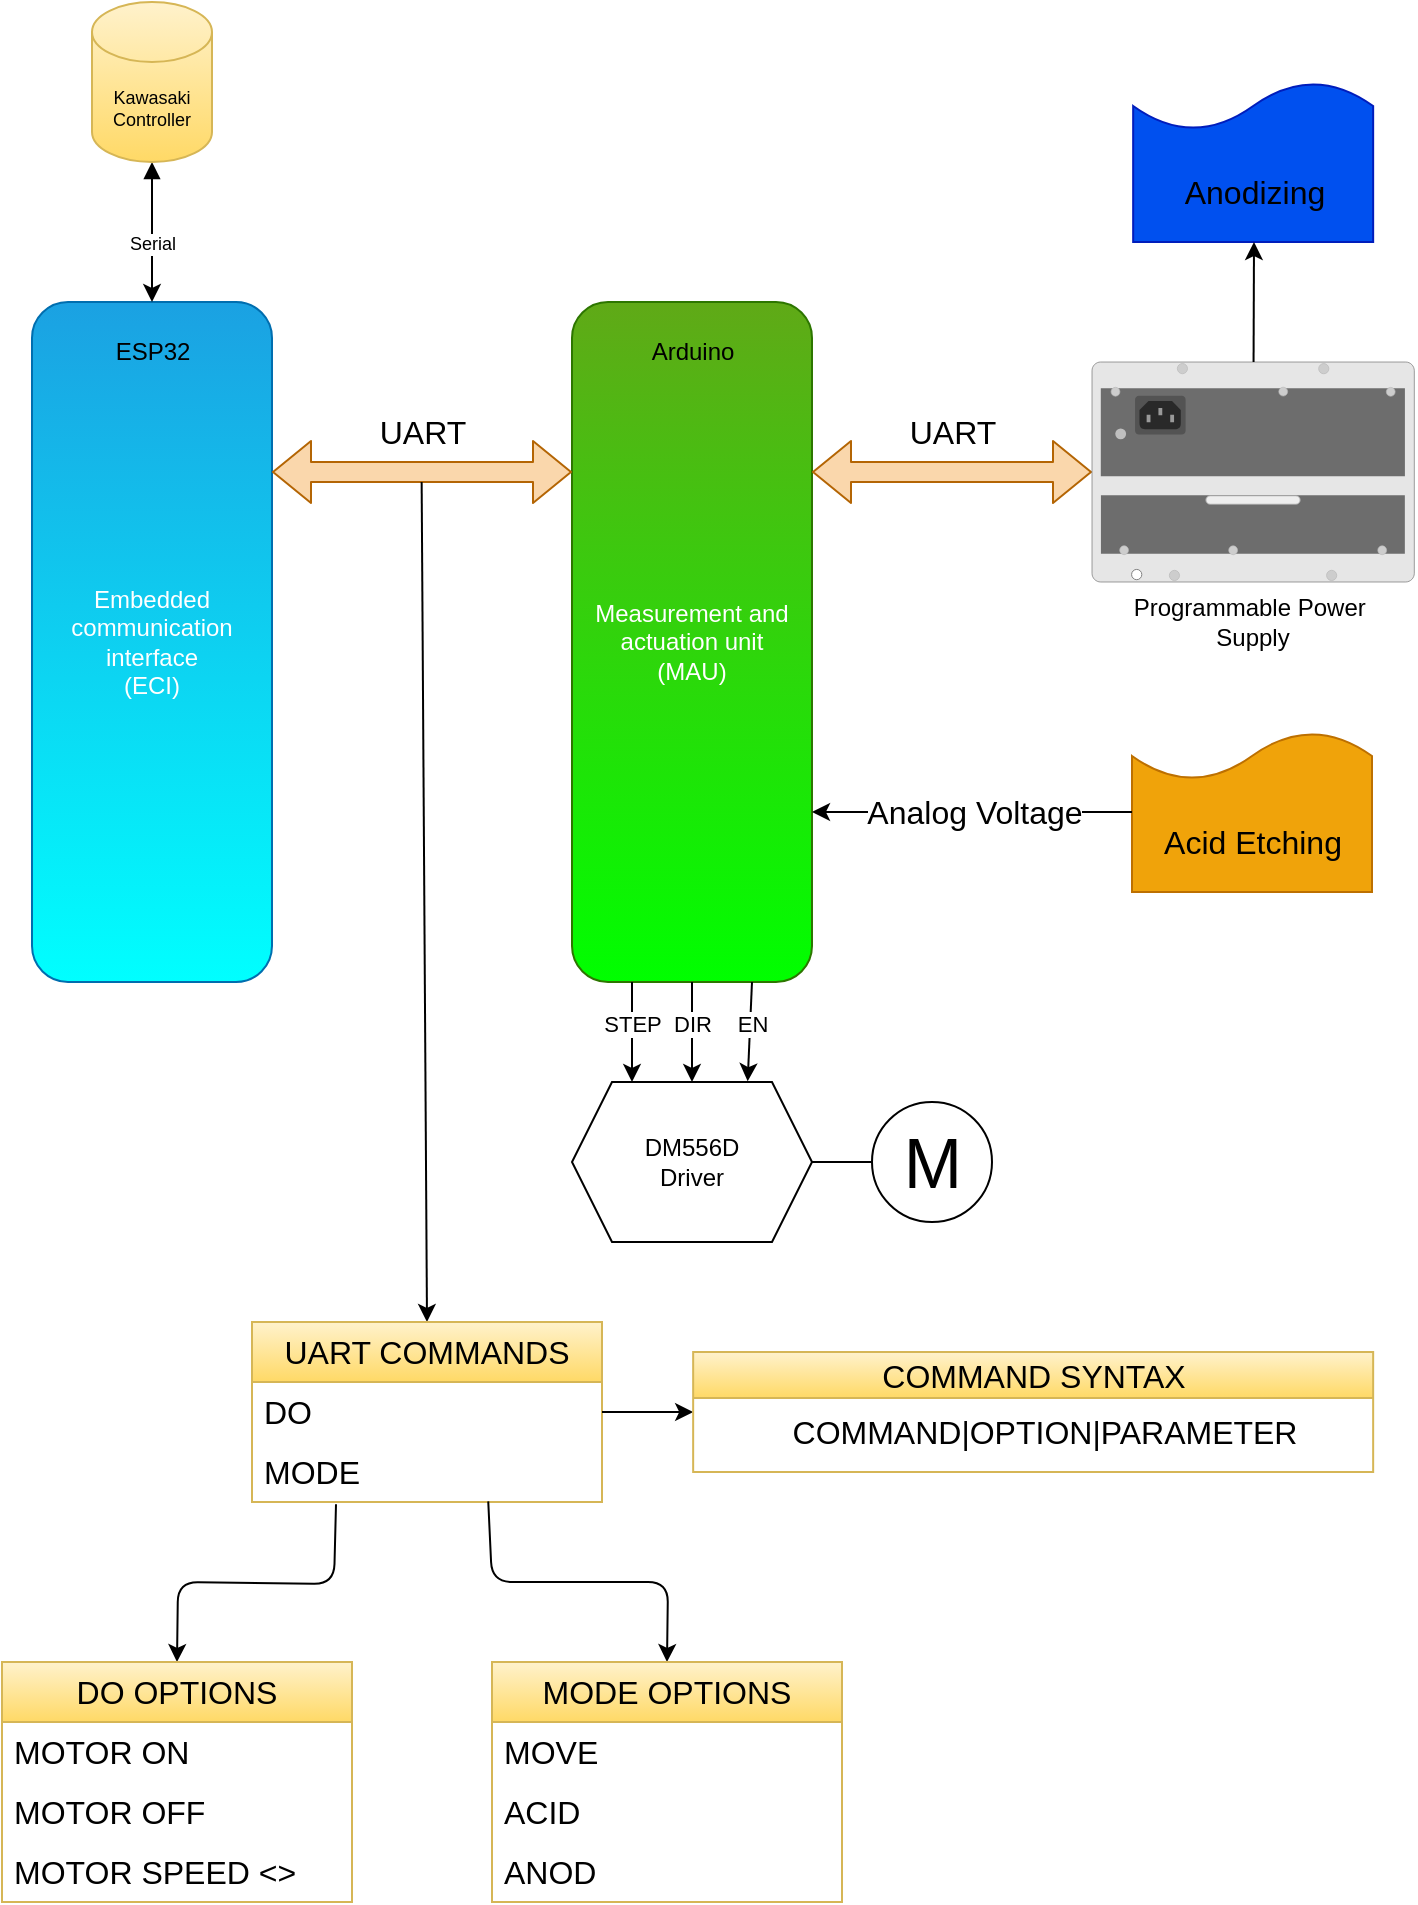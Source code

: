 <mxfile>
    <diagram id="4sxwRw-hY-lJQef8hA_G" name="Page-1">
        <mxGraphModel dx="745" dy="990" grid="1" gridSize="10" guides="1" tooltips="1" connect="1" arrows="1" fold="1" page="1" pageScale="1" pageWidth="850" pageHeight="1100" math="0" shadow="0">
            <root>
                <mxCell id="0"/>
                <mxCell id="1" parent="0"/>
                <mxCell id="6" value="" style="group;" parent="1" vertex="1" connectable="0">
                    <mxGeometry x="340" y="150" width="120" height="340" as="geometry"/>
                </mxCell>
                <mxCell id="4" value="Measurement and actuation unit&lt;br&gt;(MAU)" style="rounded=1;whiteSpace=wrap;html=1;fillColor=#60a917;fontColor=#ffffff;strokeColor=#2D7600;gradientColor=#00FF00;" parent="6" vertex="1">
                    <mxGeometry width="120" height="340" as="geometry"/>
                </mxCell>
                <mxCell id="5" value="Arduino" style="text;html=1;align=center;verticalAlign=middle;resizable=0;points=[];autosize=1;strokeColor=none;fillColor=none;" parent="6" vertex="1">
                    <mxGeometry x="30" y="10" width="60" height="30" as="geometry"/>
                </mxCell>
                <mxCell id="7" value="" style="group" parent="1" vertex="1" connectable="0">
                    <mxGeometry x="70" y="150" width="120" height="340" as="geometry"/>
                </mxCell>
                <mxCell id="2" value="Embedded communication interface&lt;br&gt;(ECI)" style="rounded=1;whiteSpace=wrap;html=1;fillColor=#1ba1e2;fontColor=#ffffff;strokeColor=#006EAF;gradientColor=#00FFFF;" parent="7" vertex="1">
                    <mxGeometry width="120" height="340" as="geometry"/>
                </mxCell>
                <mxCell id="3" value="ESP32" style="text;html=1;align=center;verticalAlign=middle;resizable=0;points=[];autosize=1;strokeColor=none;fillColor=none;" parent="7" vertex="1">
                    <mxGeometry x="30" y="10" width="60" height="30" as="geometry"/>
                </mxCell>
                <mxCell id="9" value="M" style="verticalLabelPosition=middle;shadow=0;dashed=0;align=center;html=1;verticalAlign=middle;strokeWidth=1;shape=ellipse;aspect=fixed;fontSize=35;fillColor=none;gradientColor=none;" parent="1" vertex="1">
                    <mxGeometry x="490" y="550" width="60" height="60" as="geometry"/>
                </mxCell>
                <mxCell id="11" style="edgeStyle=none;html=1;exitX=1;exitY=0.5;exitDx=0;exitDy=0;endArrow=none;endFill=0;" parent="1" source="10" target="9" edge="1">
                    <mxGeometry relative="1" as="geometry"/>
                </mxCell>
                <mxCell id="10" value="DM556D&lt;br&gt;Driver" style="shape=hexagon;perimeter=hexagonPerimeter2;whiteSpace=wrap;html=1;fixedSize=1;fillColor=none;gradientColor=none;" parent="1" vertex="1">
                    <mxGeometry x="340" y="540" width="120" height="80" as="geometry"/>
                </mxCell>
                <mxCell id="12" style="edgeStyle=none;html=1;exitX=0.25;exitY=1;exitDx=0;exitDy=0;entryX=0.25;entryY=0;entryDx=0;entryDy=0;entryPerimeter=0;endArrow=classic;endFill=1;" parent="1" source="4" target="10" edge="1">
                    <mxGeometry relative="1" as="geometry"/>
                </mxCell>
                <mxCell id="19" value="STEP" style="edgeLabel;html=1;align=center;verticalAlign=middle;resizable=0;points=[];" parent="12" vertex="1" connectable="0">
                    <mxGeometry x="0.231" relative="1" as="geometry">
                        <mxPoint y="-10" as="offset"/>
                    </mxGeometry>
                </mxCell>
                <mxCell id="13" style="edgeStyle=none;html=1;exitX=0.5;exitY=1;exitDx=0;exitDy=0;entryX=0.5;entryY=0;entryDx=0;entryDy=0;endArrow=classic;endFill=1;" parent="1" source="4" target="10" edge="1">
                    <mxGeometry relative="1" as="geometry"/>
                </mxCell>
                <mxCell id="18" value="DIR" style="edgeLabel;html=1;align=center;verticalAlign=middle;resizable=0;points=[];" parent="13" vertex="1" connectable="0">
                    <mxGeometry x="0.261" y="1" relative="1" as="geometry">
                        <mxPoint x="-1" y="-11" as="offset"/>
                    </mxGeometry>
                </mxCell>
                <mxCell id="15" style="edgeStyle=none;html=1;exitX=0.75;exitY=1;exitDx=0;exitDy=0;entryX=0.732;entryY=-0.005;entryDx=0;entryDy=0;entryPerimeter=0;endArrow=classic;endFill=1;" parent="1" source="4" target="10" edge="1">
                    <mxGeometry relative="1" as="geometry"/>
                </mxCell>
                <mxCell id="17" value="EN" style="edgeLabel;html=1;align=center;verticalAlign=middle;resizable=0;points=[];" parent="15" vertex="1" connectable="0">
                    <mxGeometry x="0.215" y="1" relative="1" as="geometry">
                        <mxPoint y="-9" as="offset"/>
                    </mxGeometry>
                </mxCell>
                <mxCell id="20" value="" style="shape=flexArrow;endArrow=classic;html=1;entryX=0;entryY=0.25;entryDx=0;entryDy=0;exitX=1;exitY=0.25;exitDx=0;exitDy=0;startArrow=block;fillColor=#fad7ac;strokeColor=#b46504;" parent="1" source="2" target="4" edge="1">
                    <mxGeometry width="50" height="50" relative="1" as="geometry">
                        <mxPoint x="260" y="300" as="sourcePoint"/>
                        <mxPoint x="310" y="250" as="targetPoint"/>
                    </mxGeometry>
                </mxCell>
                <mxCell id="37" value="" style="edgeStyle=none;html=1;fontSize=9;startArrow=block;endArrow=classic;endFill=1;" parent="1" source="35" edge="1">
                    <mxGeometry relative="1" as="geometry">
                        <mxPoint x="130" y="150" as="targetPoint"/>
                    </mxGeometry>
                </mxCell>
                <mxCell id="38" value="Serial" style="edgeLabel;html=1;align=center;verticalAlign=middle;resizable=0;points=[];fontSize=9;" parent="37" vertex="1" connectable="0">
                    <mxGeometry x="0.409" y="1" relative="1" as="geometry">
                        <mxPoint x="-1" y="-9" as="offset"/>
                    </mxGeometry>
                </mxCell>
                <mxCell id="35" value="&lt;font color=&quot;#000000&quot;&gt;Kawasaki Controller&lt;/font&gt;" style="shape=cylinder3;whiteSpace=wrap;html=1;boundedLbl=1;backgroundOutline=1;size=15;labelBackgroundColor=none;fontSize=9;fillColor=#fff2cc;gradientColor=#ffd966;strokeColor=#d6b656;" parent="1" vertex="1">
                    <mxGeometry x="100" width="60" height="80" as="geometry"/>
                </mxCell>
                <mxCell id="46" value="" style="shape=flexArrow;endArrow=classic;startArrow=classic;html=1;exitX=1;exitY=0.25;exitDx=0;exitDy=0;fillColor=#fad7ac;strokeColor=#b46504;" edge="1" parent="1" source="4" target="40">
                    <mxGeometry width="100" height="100" relative="1" as="geometry">
                        <mxPoint x="370" y="450" as="sourcePoint"/>
                        <mxPoint x="560" y="240" as="targetPoint"/>
                    </mxGeometry>
                </mxCell>
                <mxCell id="47" value="&lt;font style=&quot;font-size: 16px;&quot;&gt;UART&lt;/font&gt;" style="text;html=1;align=center;verticalAlign=middle;resizable=0;points=[];autosize=1;strokeColor=none;fillColor=none;" vertex="1" parent="1">
                    <mxGeometry x="495" y="200" width="70" height="30" as="geometry"/>
                </mxCell>
                <mxCell id="48" value="" style="group" vertex="1" connectable="0" parent="1">
                    <mxGeometry x="600" y="180" width="161.16" height="150" as="geometry"/>
                </mxCell>
                <mxCell id="40" value="" style="html=1;verticalLabelPosition=bottom;verticalAlign=top;outlineConnect=0;shadow=0;dashed=0;shape=mxgraph.rack.hpe_aruba.switches.j9828a_5400r_700w_poeplus_zl2_power_supply;" vertex="1" parent="48">
                    <mxGeometry width="161.16" height="110" as="geometry"/>
                </mxCell>
                <mxCell id="41" value="Programmable Power&amp;nbsp;&lt;br&gt;Supply" style="text;html=1;align=center;verticalAlign=middle;resizable=0;points=[];autosize=1;strokeColor=none;fillColor=none;" vertex="1" parent="48">
                    <mxGeometry x="10" y="110" width="140" height="40" as="geometry"/>
                </mxCell>
                <mxCell id="51" value="" style="group" vertex="1" connectable="0" parent="1">
                    <mxGeometry x="620.58" y="40.0" width="120" height="80" as="geometry"/>
                </mxCell>
                <mxCell id="49" value="" style="shape=document;whiteSpace=wrap;html=1;boundedLbl=1;fontSize=16;rotation=-180;fillColor=#0050ef;fontColor=#ffffff;strokeColor=#001DBC;" vertex="1" parent="51">
                    <mxGeometry y="7.105e-15" width="120" height="80" as="geometry"/>
                </mxCell>
                <mxCell id="50" value="Anodizing" style="text;html=1;align=center;verticalAlign=middle;resizable=0;points=[];autosize=1;strokeColor=none;fillColor=none;fontSize=16;" vertex="1" parent="51">
                    <mxGeometry x="15" y="40.0" width="90" height="30" as="geometry"/>
                </mxCell>
                <mxCell id="52" value="" style="edgeStyle=none;html=1;fontSize=16;" edge="1" parent="1" source="40">
                    <mxGeometry relative="1" as="geometry">
                        <mxPoint x="681" y="120" as="targetPoint"/>
                    </mxGeometry>
                </mxCell>
                <mxCell id="54" value="" style="group" vertex="1" connectable="0" parent="1">
                    <mxGeometry x="620" y="365" width="120" height="80" as="geometry"/>
                </mxCell>
                <mxCell id="55" value="" style="shape=document;whiteSpace=wrap;html=1;boundedLbl=1;fontSize=16;rotation=-180;fillColor=#f0a30a;fontColor=#000000;strokeColor=#BD7000;gradientColor=none;gradientDirection=north;" vertex="1" parent="54">
                    <mxGeometry y="7.105e-15" width="120" height="80" as="geometry"/>
                </mxCell>
                <mxCell id="56" value="Acid Etching" style="text;html=1;align=center;verticalAlign=middle;resizable=0;points=[];autosize=1;strokeColor=none;fillColor=none;fontSize=16;" vertex="1" parent="54">
                    <mxGeometry x="5" y="40.0" width="110" height="30" as="geometry"/>
                </mxCell>
                <mxCell id="57" style="edgeStyle=none;html=1;exitX=1;exitY=0.5;exitDx=0;exitDy=0;entryX=1;entryY=0.75;entryDx=0;entryDy=0;fontSize=16;" edge="1" parent="1" source="55" target="4">
                    <mxGeometry relative="1" as="geometry"/>
                </mxCell>
                <mxCell id="58" value="Analog Voltage" style="edgeLabel;html=1;align=center;verticalAlign=middle;resizable=0;points=[];fontSize=16;" vertex="1" connectable="0" parent="57">
                    <mxGeometry x="0.309" y="-2" relative="1" as="geometry">
                        <mxPoint x="25" y="2" as="offset"/>
                    </mxGeometry>
                </mxCell>
                <mxCell id="31" value="UART" style="text;html=1;align=center;verticalAlign=middle;resizable=0;points=[];autosize=1;strokeColor=none;fillColor=none;fontSize=16;labelBackgroundColor=none;" parent="1" vertex="1">
                    <mxGeometry x="230" y="200" width="70" height="30" as="geometry"/>
                </mxCell>
                <mxCell id="63" style="edgeStyle=none;html=1;exitX=0.5;exitY=0;exitDx=0;exitDy=0;fontSize=16;startArrow=classic;startFill=1;endArrow=none;endFill=0;" edge="1" parent="1" source="59">
                    <mxGeometry relative="1" as="geometry">
                        <mxPoint x="264.824" y="240" as="targetPoint"/>
                    </mxGeometry>
                </mxCell>
                <mxCell id="59" value="&lt;font color=&quot;#000000&quot;&gt;UART COMMANDS&lt;/font&gt;" style="swimlane;fontStyle=0;childLayout=stackLayout;horizontal=1;startSize=30;horizontalStack=0;resizeParent=1;resizeParentMax=0;resizeLast=0;collapsible=1;marginBottom=0;whiteSpace=wrap;html=1;fontSize=16;fillColor=#fff2cc;gradientColor=#ffd966;strokeColor=#d6b656;" vertex="1" parent="1">
                    <mxGeometry x="180" y="660" width="175" height="90" as="geometry"/>
                </mxCell>
                <mxCell id="60" value="DO" style="text;strokeColor=none;fillColor=none;align=left;verticalAlign=middle;spacingLeft=4;spacingRight=4;overflow=hidden;points=[[0,0.5],[1,0.5]];portConstraint=eastwest;rotatable=0;whiteSpace=wrap;html=1;fontSize=16;" vertex="1" parent="59">
                    <mxGeometry y="30" width="175" height="30" as="geometry"/>
                </mxCell>
                <mxCell id="61" value="MODE" style="text;strokeColor=none;fillColor=none;align=left;verticalAlign=middle;spacingLeft=4;spacingRight=4;overflow=hidden;points=[[0,0.5],[1,0.5]];portConstraint=eastwest;rotatable=0;whiteSpace=wrap;html=1;fontSize=16;" vertex="1" parent="59">
                    <mxGeometry y="60" width="175" height="30" as="geometry"/>
                </mxCell>
                <mxCell id="71" style="edgeStyle=none;html=1;exitX=0.5;exitY=0;exitDx=0;exitDy=0;fontSize=16;startArrow=classic;startFill=1;endArrow=none;endFill=0;entryX=0.24;entryY=1.037;entryDx=0;entryDy=0;entryPerimeter=0;" edge="1" parent="1" source="64" target="61">
                    <mxGeometry relative="1" as="geometry">
                        <Array as="points">
                            <mxPoint x="143" y="790"/>
                            <mxPoint x="221" y="791"/>
                        </Array>
                    </mxGeometry>
                </mxCell>
                <mxCell id="64" value="&lt;font color=&quot;#000000&quot;&gt;DO OPTIONS&lt;/font&gt;" style="swimlane;fontStyle=0;childLayout=stackLayout;horizontal=1;startSize=30;horizontalStack=0;resizeParent=1;resizeParentMax=0;resizeLast=0;collapsible=1;marginBottom=0;whiteSpace=wrap;html=1;fontSize=16;fillColor=#fff2cc;gradientColor=#ffd966;strokeColor=#d6b656;" vertex="1" parent="1">
                    <mxGeometry x="55" y="830" width="175" height="120" as="geometry"/>
                </mxCell>
                <mxCell id="65" value="MOTOR ON" style="text;strokeColor=none;fillColor=none;align=left;verticalAlign=middle;spacingLeft=4;spacingRight=4;overflow=hidden;points=[[0,0.5],[1,0.5]];portConstraint=eastwest;rotatable=0;whiteSpace=wrap;html=1;fontSize=16;" vertex="1" parent="64">
                    <mxGeometry y="30" width="175" height="30" as="geometry"/>
                </mxCell>
                <mxCell id="66" value="MOTOR OFF" style="text;strokeColor=none;fillColor=none;align=left;verticalAlign=middle;spacingLeft=4;spacingRight=4;overflow=hidden;points=[[0,0.5],[1,0.5]];portConstraint=eastwest;rotatable=0;whiteSpace=wrap;html=1;fontSize=16;" vertex="1" parent="64">
                    <mxGeometry y="60" width="175" height="30" as="geometry"/>
                </mxCell>
                <mxCell id="73" value="MOTOR SPEED &amp;lt;&amp;gt;" style="text;strokeColor=none;fillColor=none;align=left;verticalAlign=middle;spacingLeft=4;spacingRight=4;overflow=hidden;points=[[0,0.5],[1,0.5]];portConstraint=eastwest;rotatable=0;whiteSpace=wrap;html=1;fontSize=16;" vertex="1" parent="64">
                    <mxGeometry y="90" width="175" height="30" as="geometry"/>
                </mxCell>
                <mxCell id="72" style="edgeStyle=none;html=1;exitX=0.5;exitY=0;exitDx=0;exitDy=0;fontSize=16;startArrow=classic;startFill=1;endArrow=none;endFill=0;entryX=0.675;entryY=0.989;entryDx=0;entryDy=0;entryPerimeter=0;" edge="1" parent="1" source="67" target="61">
                    <mxGeometry relative="1" as="geometry">
                        <Array as="points">
                            <mxPoint x="388" y="790"/>
                            <mxPoint x="300" y="790"/>
                        </Array>
                    </mxGeometry>
                </mxCell>
                <mxCell id="67" value="&lt;font color=&quot;#000000&quot;&gt;MODE OPTIONS&lt;/font&gt;" style="swimlane;fontStyle=0;childLayout=stackLayout;horizontal=1;startSize=30;horizontalStack=0;resizeParent=1;resizeParentMax=0;resizeLast=0;collapsible=1;marginBottom=0;whiteSpace=wrap;html=1;fontSize=16;fillColor=#fff2cc;gradientColor=#ffd966;strokeColor=#d6b656;" vertex="1" parent="1">
                    <mxGeometry x="300" y="830" width="175" height="120" as="geometry"/>
                </mxCell>
                <mxCell id="68" value="MOVE" style="text;strokeColor=none;fillColor=none;align=left;verticalAlign=middle;spacingLeft=4;spacingRight=4;overflow=hidden;points=[[0,0.5],[1,0.5]];portConstraint=eastwest;rotatable=0;whiteSpace=wrap;html=1;fontSize=16;" vertex="1" parent="67">
                    <mxGeometry y="30" width="175" height="30" as="geometry"/>
                </mxCell>
                <mxCell id="69" value="ACID" style="text;strokeColor=none;fillColor=none;align=left;verticalAlign=middle;spacingLeft=4;spacingRight=4;overflow=hidden;points=[[0,0.5],[1,0.5]];portConstraint=eastwest;rotatable=0;whiteSpace=wrap;html=1;fontSize=16;" vertex="1" parent="67">
                    <mxGeometry y="60" width="175" height="30" as="geometry"/>
                </mxCell>
                <mxCell id="70" value="ANOD" style="text;strokeColor=none;fillColor=none;align=left;verticalAlign=middle;spacingLeft=4;spacingRight=4;overflow=hidden;points=[[0,0.5],[1,0.5]];portConstraint=eastwest;rotatable=0;whiteSpace=wrap;html=1;fontSize=16;" vertex="1" parent="67">
                    <mxGeometry y="90" width="175" height="30" as="geometry"/>
                </mxCell>
                <mxCell id="75" style="edgeStyle=none;html=1;exitX=1;exitY=0.5;exitDx=0;exitDy=0;fontSize=16;startArrow=none;startFill=0;endArrow=classic;endFill=1;entryX=0;entryY=0.5;entryDx=0;entryDy=0;" edge="1" parent="1" source="60" target="76">
                    <mxGeometry relative="1" as="geometry">
                        <mxPoint x="450" y="705" as="targetPoint"/>
                    </mxGeometry>
                </mxCell>
                <mxCell id="76" value="&lt;span style=&quot;font-weight: normal;&quot;&gt;&lt;font color=&quot;#000000&quot;&gt;COMMAND SYNTAX&lt;/font&gt;&lt;/span&gt;" style="swimlane;whiteSpace=wrap;html=1;fontSize=16;fillColor=#fff2cc;gradientColor=#ffd966;strokeColor=#d6b656;" vertex="1" parent="1">
                    <mxGeometry x="400.58" y="675" width="340" height="60" as="geometry"/>
                </mxCell>
                <mxCell id="77" value="COMMAND|OPTION|PARAMETER" style="text;html=1;align=center;verticalAlign=middle;resizable=0;points=[];autosize=1;strokeColor=none;fillColor=none;fontSize=16;" vertex="1" parent="76">
                    <mxGeometry x="35" y="25" width="280" height="30" as="geometry"/>
                </mxCell>
            </root>
        </mxGraphModel>
    </diagram>
</mxfile>